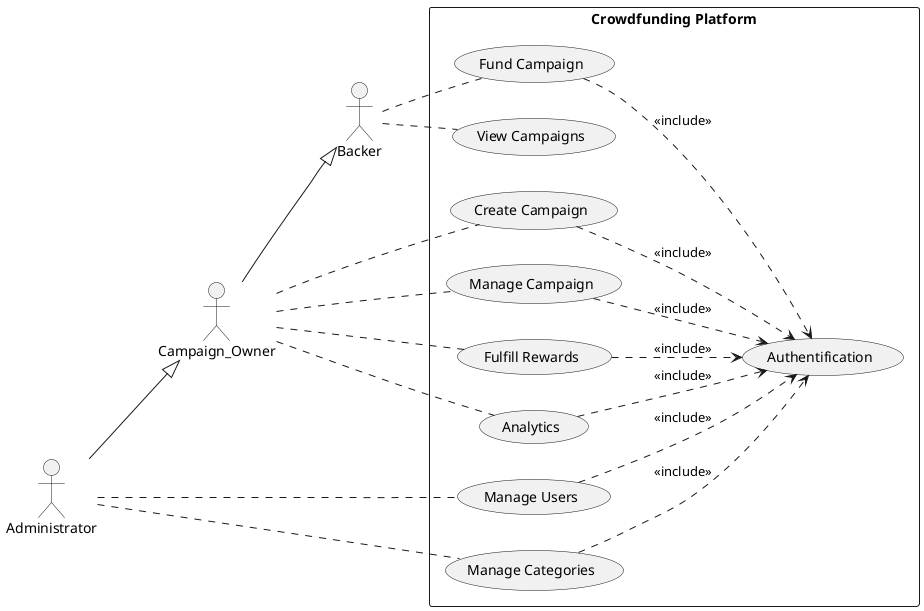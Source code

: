 @startuml "Crowdfunding Platform" usecase diagram
left to right direction
skinparam packageStyle rectangle

actor Backer 
actor Campaign_Owner
actor Administrator

package "Crowdfunding Platform" {

usecase "Create Campaign" as UC1
usecase "Fund Campaign" as UC2
usecase "Manage Campaign" as UC3
usecase "Fulfill Rewards" as UC4
usecase "View Campaigns" as UC5
usecase "Analytics" as UC7
usecase "Manage Users" as UC8
usecase "Manage Categories" as UC9
usecase "Authentification" as UC11

UC1 ..> UC11 : <<include>>
UC2 ..> UC11 : <<include>>
UC3 ..> UC11 : <<include>>
UC4 ..> UC11 : <<include>>
UC7 ..> UC11 : <<include>>
UC8 ..> UC11 : <<include>>
UC9 ..> UC11 : <<include>>

Campaign_Owner --|>  Backer

Administrator --|>  Campaign_Owner

Backer .. UC5
Backer .. UC2
Campaign_Owner .. UC1
Campaign_Owner .. UC3
Campaign_Owner .. UC4
Campaign_Owner .. UC7
Administrator .. UC8
Administrator .. UC9

}

@enduml